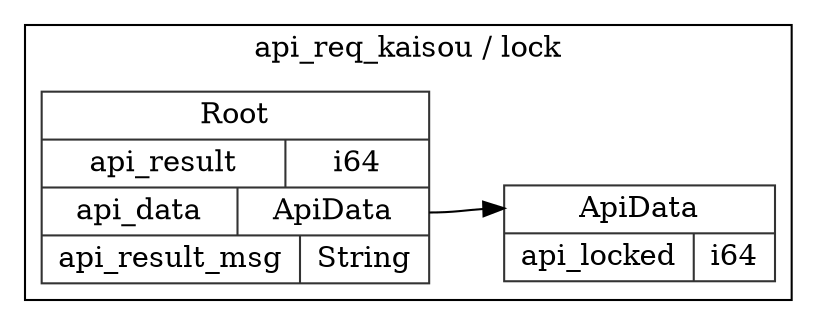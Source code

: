 digraph {
  rankdir=LR;
  subgraph cluster_0 {
    label="api_req_kaisou / lock";
    node [style="filled", color=white, style="solid", color=gray20];
    api_req_kaisou__lock__ApiData [label="<ApiData> ApiData  | { api_locked | <api_locked> i64 }", shape=record];
    api_req_kaisou__lock__Root [label="<Root> Root  | { api_result | <api_result> i64 } | { api_data | <api_data> ApiData } | { api_result_msg | <api_result_msg> String }", shape=record];
    api_req_kaisou__lock__Root:api_data:e -> api_req_kaisou__lock__ApiData:ApiData:w;
  }
}
